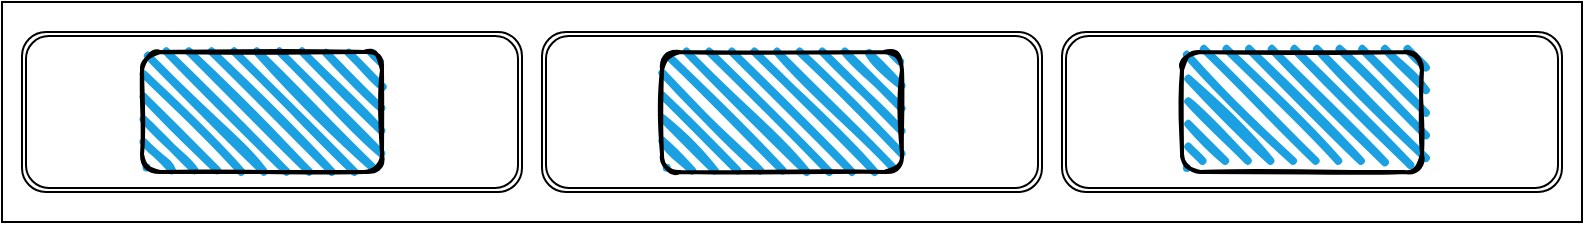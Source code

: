 <mxfile version="27.2.0">
  <diagram name="第 1 页" id="R-yjGfDwjdVHA7LhRSBa">
    <mxGraphModel dx="811" dy="520" grid="1" gridSize="10" guides="1" tooltips="1" connect="1" arrows="1" fold="1" page="1" pageScale="1" pageWidth="827" pageHeight="1169" math="0" shadow="0">
      <root>
        <mxCell id="0" />
        <mxCell id="1" parent="0" />
        <mxCell id="XkddNa4yvlMtDmDg4fMb-1" value="" style="rounded=0;whiteSpace=wrap;html=1;" parent="1" vertex="1">
          <mxGeometry x="10" y="240" width="790" height="110" as="geometry" />
        </mxCell>
        <mxCell id="HGdKm9J_LreUBO4cQYzU-1" value="" style="shape=ext;double=1;rounded=1;whiteSpace=wrap;html=1;" vertex="1" parent="1">
          <mxGeometry x="20" y="255" width="250" height="80" as="geometry" />
        </mxCell>
        <mxCell id="HGdKm9J_LreUBO4cQYzU-2" value="" style="shape=ext;double=1;rounded=1;whiteSpace=wrap;html=1;" vertex="1" parent="1">
          <mxGeometry x="280" y="255" width="250" height="80" as="geometry" />
        </mxCell>
        <mxCell id="HGdKm9J_LreUBO4cQYzU-3" value="" style="shape=ext;double=1;rounded=1;whiteSpace=wrap;html=1;" vertex="1" parent="1">
          <mxGeometry x="540" y="255" width="250" height="80" as="geometry" />
        </mxCell>
        <mxCell id="HGdKm9J_LreUBO4cQYzU-5" value="" style="rounded=1;whiteSpace=wrap;html=1;strokeWidth=2;fillWeight=4;hachureGap=8;hachureAngle=45;fillColor=#1ba1e2;sketch=1;" vertex="1" parent="1">
          <mxGeometry x="80" y="265" width="120" height="60" as="geometry" />
        </mxCell>
        <mxCell id="HGdKm9J_LreUBO4cQYzU-6" value="" style="rounded=1;whiteSpace=wrap;html=1;strokeWidth=2;fillWeight=4;hachureGap=8;hachureAngle=45;fillColor=#1ba1e2;sketch=1;" vertex="1" parent="1">
          <mxGeometry x="340" y="265" width="120" height="60" as="geometry" />
        </mxCell>
        <mxCell id="HGdKm9J_LreUBO4cQYzU-7" value="" style="rounded=1;whiteSpace=wrap;html=1;strokeWidth=2;fillWeight=4;hachureGap=8;hachureAngle=45;fillColor=#1ba1e2;sketch=1;" vertex="1" parent="1">
          <mxGeometry x="600" y="265" width="120" height="60" as="geometry" />
        </mxCell>
      </root>
    </mxGraphModel>
  </diagram>
</mxfile>
